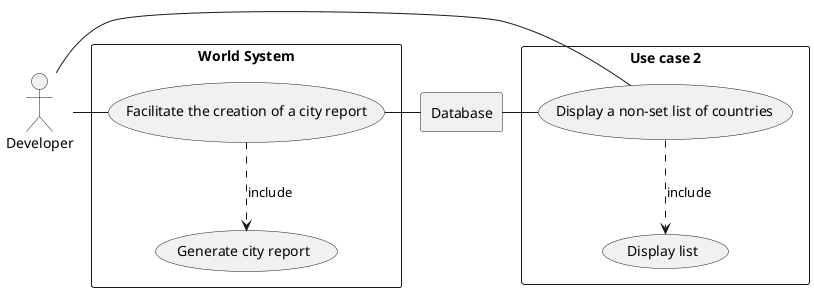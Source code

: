 @startuml
actor dev as "Developer"

rectangle Database

rectangle "World System"{

    usecase UC1 as "Facilitate the creation of a city report"

    usecase UCa as "Generate city report"

    dev - UC1
    UC1 ..> UCa : include
    UC1 - Database

}

rectangle "Use case 2"{

    usecase UC2 as "Display a non-set list of countries"

    usecase UCb as "Display list"

    dev - UC2
    UC2 ..> UCb : include
    UC2 - Database

}
@enduml